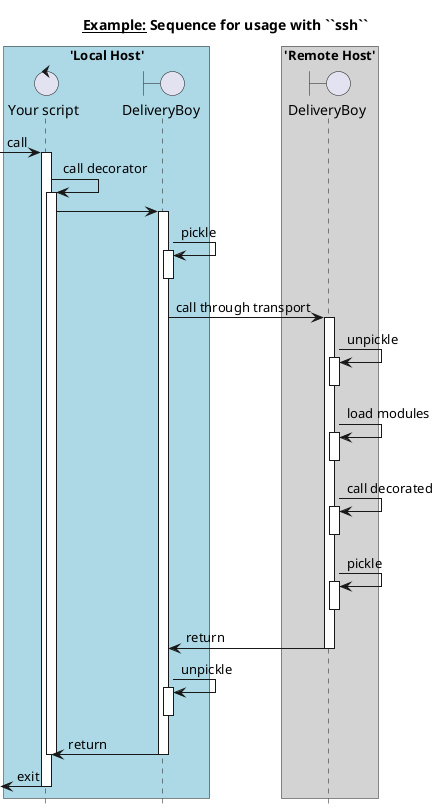 @startuml
hide footbox
title __Example:__ Sequence for usage with ``ssh``

box "'Local Host'" #LightBlue
    control "Your script" as script
    boundary "DeliveryBoy" as db1
end box

box "'Remote Host'" #LightGray
    boundary "DeliveryBoy" as db2
end box

-> script: call
activate script
script -> script: call decorator
activate script

script -> db1
activate db1
db1 -> db1: pickle
activate db1
deactivate db1
db1 -> db2: call through transport
activate db2
db2 -> db2: unpickle
activate db2
deactivate db2
db2 -> db2: load modules
activate db2
deactivate db2
db2 -> db2: call decorated
activate db2
deactivate db2
db2 -> db2: pickle
activate db2
deactivate db2

db2 -> db1: return
deactivate db2

db1 -> db1: unpickle
activate db1
deactivate db1
db1 -> script: return
deactivate db1

deactivate script
<- script: exit
deactivate script
@enduml